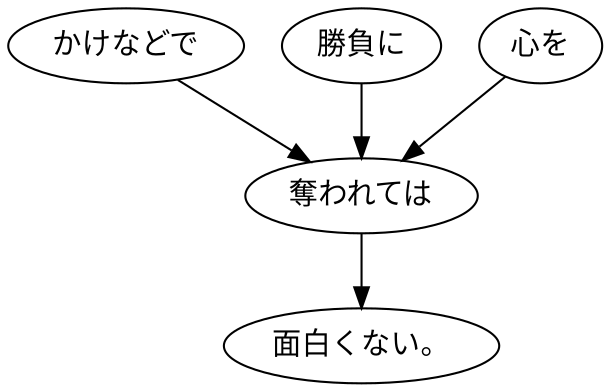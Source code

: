 digraph graph7598 {
	node0 [label="かけなどで"];
	node1 [label="勝負に"];
	node2 [label="心を"];
	node3 [label="奪われては"];
	node4 [label="面白くない。"];
	node0 -> node3;
	node1 -> node3;
	node2 -> node3;
	node3 -> node4;
}
